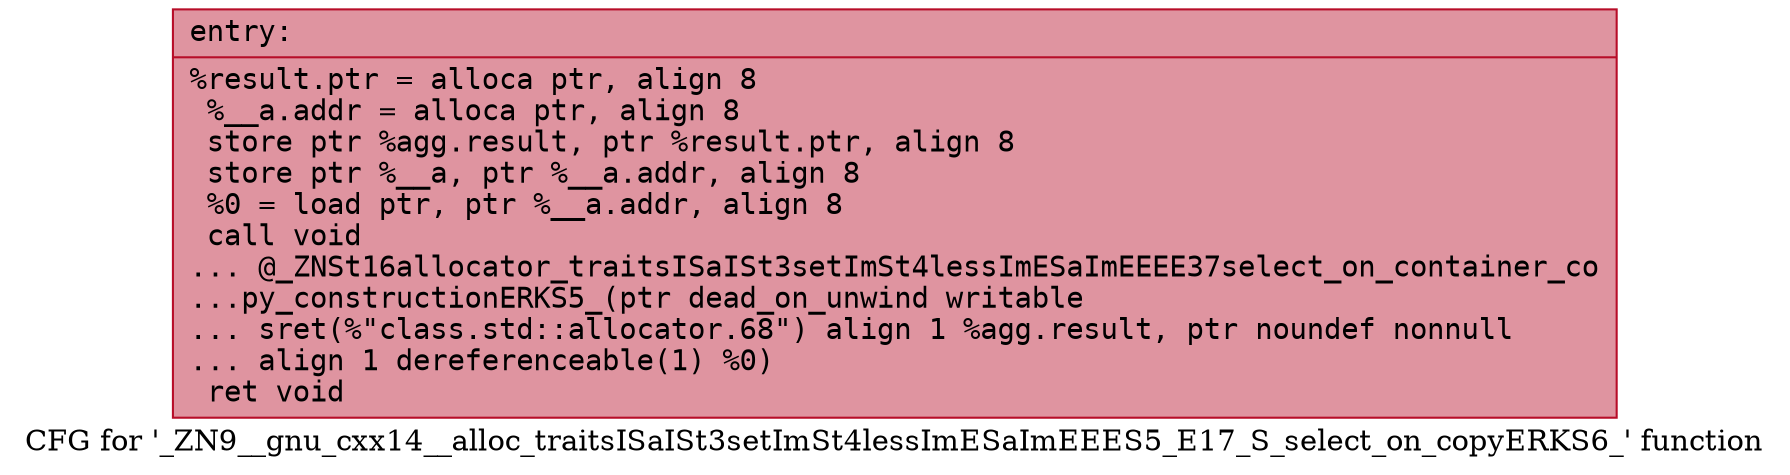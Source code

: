 digraph "CFG for '_ZN9__gnu_cxx14__alloc_traitsISaISt3setImSt4lessImESaImEEES5_E17_S_select_on_copyERKS6_' function" {
	label="CFG for '_ZN9__gnu_cxx14__alloc_traitsISaISt3setImSt4lessImESaImEEES5_E17_S_select_on_copyERKS6_' function";

	Node0x560dca153c20 [shape=record,color="#b70d28ff", style=filled, fillcolor="#b70d2870" fontname="Courier",label="{entry:\l|  %result.ptr = alloca ptr, align 8\l  %__a.addr = alloca ptr, align 8\l  store ptr %agg.result, ptr %result.ptr, align 8\l  store ptr %__a, ptr %__a.addr, align 8\l  %0 = load ptr, ptr %__a.addr, align 8\l  call void\l... @_ZNSt16allocator_traitsISaISt3setImSt4lessImESaImEEEE37select_on_container_co\l...py_constructionERKS5_(ptr dead_on_unwind writable\l... sret(%\"class.std::allocator.68\") align 1 %agg.result, ptr noundef nonnull\l... align 1 dereferenceable(1) %0)\l  ret void\l}"];
}
